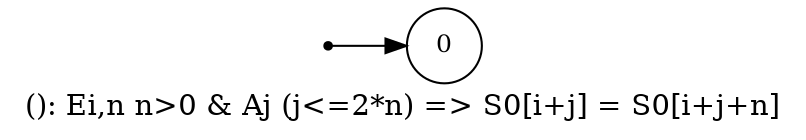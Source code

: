 digraph G {
label = "(): Ei,n n>0 & Aj (j<=2*n) => S0[i+j] = S0[i+j+n]";
rankdir = LR;
node [shape = circle, label="0", fontsize=12]0;
node [shape = point ]; qi
qi ->0;
}
